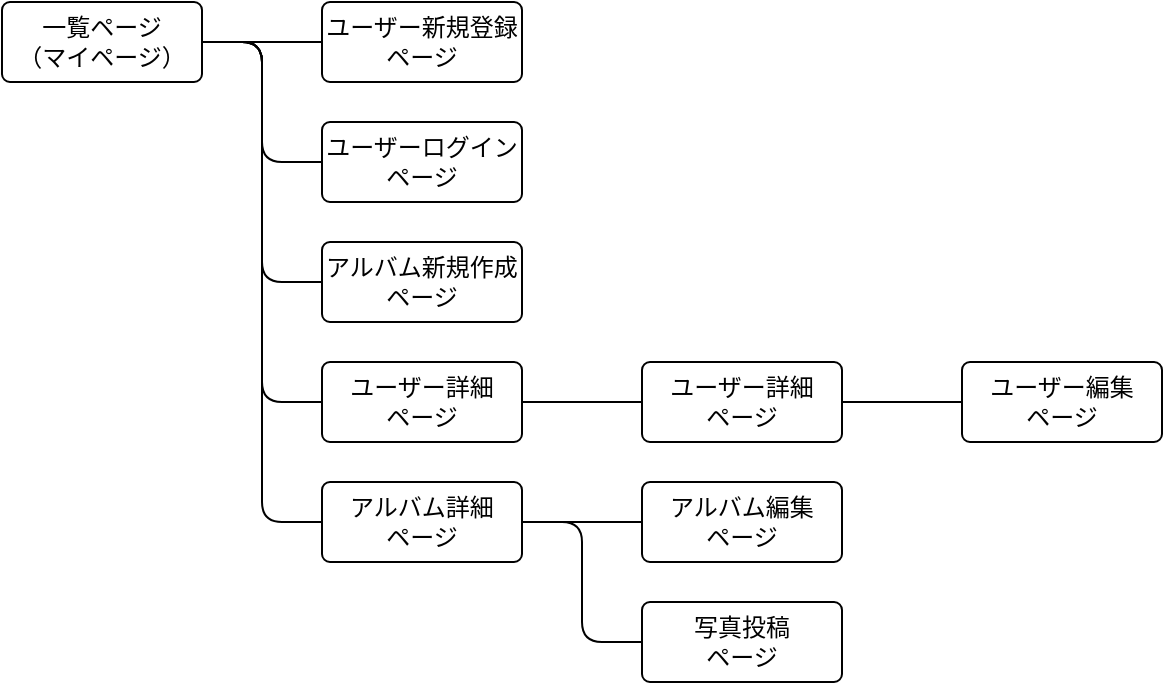 <mxfile>
    <diagram id="3XKL8lXnzgSWCABfMy0Z" name="ページ1">
        <mxGraphModel dx="708" dy="702" grid="1" gridSize="10" guides="1" tooltips="1" connect="1" arrows="1" fold="1" page="1" pageScale="1" pageWidth="827" pageHeight="1169" math="0" shadow="0">
            <root>
                <mxCell id="0"/>
                <mxCell id="1" parent="0"/>
                <mxCell id="10" value="" style="edgeStyle=none;html=1;endArrow=none;endFill=0;" parent="1" source="2" target="3" edge="1">
                    <mxGeometry relative="1" as="geometry"/>
                </mxCell>
                <mxCell id="11" style="edgeStyle=orthogonalEdgeStyle;html=1;entryX=0;entryY=0.5;entryDx=0;entryDy=0;endArrow=none;endFill=0;" parent="1" source="2" target="4" edge="1">
                    <mxGeometry relative="1" as="geometry"/>
                </mxCell>
                <mxCell id="12" style="edgeStyle=orthogonalEdgeStyle;html=1;entryX=0;entryY=0.5;entryDx=0;entryDy=0;endArrow=none;endFill=0;" parent="1" source="2" target="5" edge="1">
                    <mxGeometry relative="1" as="geometry"/>
                </mxCell>
                <mxCell id="13" style="edgeStyle=orthogonalEdgeStyle;html=1;entryX=0;entryY=0.5;entryDx=0;entryDy=0;rounded=1;endArrow=none;endFill=0;" parent="1" source="2" target="6" edge="1">
                    <mxGeometry relative="1" as="geometry"/>
                </mxCell>
                <mxCell id="2" value="一覧ページ&lt;br&gt;（マイページ）" style="rounded=1;arcSize=10;whiteSpace=wrap;html=1;align=center;" parent="1" vertex="1">
                    <mxGeometry x="40" y="80" width="100" height="40" as="geometry"/>
                </mxCell>
                <mxCell id="3" value="ユーザー新規登録ページ" style="rounded=1;arcSize=10;whiteSpace=wrap;html=1;align=center;" parent="1" vertex="1">
                    <mxGeometry x="200" y="80" width="100" height="40" as="geometry"/>
                </mxCell>
                <mxCell id="4" value="ユーザーログインページ" style="rounded=1;arcSize=10;whiteSpace=wrap;html=1;align=center;" parent="1" vertex="1">
                    <mxGeometry x="200" y="140" width="100" height="40" as="geometry"/>
                </mxCell>
                <mxCell id="14" style="edgeStyle=orthogonalEdgeStyle;html=1;entryX=0;entryY=0.5;entryDx=0;entryDy=0;endArrow=none;endFill=0;exitX=1;exitY=0.5;exitDx=0;exitDy=0;" parent="1" source="6" target="8" edge="1">
                    <mxGeometry relative="1" as="geometry"/>
                </mxCell>
                <mxCell id="15" style="edgeStyle=orthogonalEdgeStyle;html=1;entryX=0;entryY=0.5;entryDx=0;entryDy=0;endArrow=none;endFill=0;exitX=1;exitY=0.5;exitDx=0;exitDy=0;" parent="1" source="6" target="7" edge="1">
                    <mxGeometry relative="1" as="geometry"/>
                </mxCell>
                <mxCell id="5" value="アルバム新規作成ページ" style="rounded=1;arcSize=10;whiteSpace=wrap;html=1;align=center;" parent="1" vertex="1">
                    <mxGeometry x="200" y="200" width="100" height="40" as="geometry"/>
                </mxCell>
                <mxCell id="6" value="アルバム詳細&lt;br&gt;ページ" style="rounded=1;arcSize=10;whiteSpace=wrap;html=1;align=center;" parent="1" vertex="1">
                    <mxGeometry x="200" y="320" width="100" height="40" as="geometry"/>
                </mxCell>
                <mxCell id="7" value="写真投稿&lt;br&gt;ページ" style="rounded=1;arcSize=10;whiteSpace=wrap;html=1;align=center;" parent="1" vertex="1">
                    <mxGeometry x="360" y="380" width="100" height="40" as="geometry"/>
                </mxCell>
                <mxCell id="8" value="アルバム編集&lt;br&gt;ページ" style="rounded=1;arcSize=10;whiteSpace=wrap;html=1;align=center;" parent="1" vertex="1">
                    <mxGeometry x="360" y="320" width="100" height="40" as="geometry"/>
                </mxCell>
                <mxCell id="22" value="" style="edgeStyle=orthogonalEdgeStyle;rounded=1;html=1;endArrow=none;endFill=0;startArrow=none;startFill=0;entryX=0;entryY=0.5;entryDx=0;entryDy=0;exitX=1;exitY=0.5;exitDx=0;exitDy=0;" edge="1" parent="1" source="16" target="20">
                    <mxGeometry relative="1" as="geometry">
                        <mxPoint x="320" y="250" as="sourcePoint"/>
                        <mxPoint x="360" y="330" as="targetPoint"/>
                        <Array as="points"/>
                    </mxGeometry>
                </mxCell>
                <mxCell id="16" value="ユーザー詳細&lt;br&gt;ページ" style="rounded=1;arcSize=10;whiteSpace=wrap;html=1;align=center;" vertex="1" parent="1">
                    <mxGeometry x="200" y="260" width="100" height="40" as="geometry"/>
                </mxCell>
                <mxCell id="18" value="" style="endArrow=none;html=1;rounded=1;edgeStyle=entityRelationEdgeStyle;entryX=0;entryY=0.5;entryDx=0;entryDy=0;" edge="1" parent="1" target="16">
                    <mxGeometry relative="1" as="geometry">
                        <mxPoint x="140" y="100" as="sourcePoint"/>
                        <mxPoint x="200" y="300" as="targetPoint"/>
                    </mxGeometry>
                </mxCell>
                <mxCell id="20" value="ユーザー詳細&lt;br&gt;ページ" style="rounded=1;arcSize=10;whiteSpace=wrap;html=1;align=center;" vertex="1" parent="1">
                    <mxGeometry x="360" y="260" width="100" height="40" as="geometry"/>
                </mxCell>
                <mxCell id="23" value="ユーザー編集&lt;br&gt;ページ" style="rounded=1;arcSize=10;whiteSpace=wrap;html=1;align=center;" vertex="1" parent="1">
                    <mxGeometry x="520" y="260" width="100" height="40" as="geometry"/>
                </mxCell>
                <mxCell id="24" value="" style="edgeStyle=orthogonalEdgeStyle;rounded=1;html=1;endArrow=none;endFill=0;startArrow=none;startFill=0;entryX=0;entryY=0.5;entryDx=0;entryDy=0;exitX=1;exitY=0.5;exitDx=0;exitDy=0;" edge="1" parent="1" source="20" target="23">
                    <mxGeometry relative="1" as="geometry">
                        <mxPoint x="310" y="290" as="sourcePoint"/>
                        <mxPoint x="370" y="290" as="targetPoint"/>
                        <Array as="points">
                            <mxPoint x="490" y="280"/>
                            <mxPoint x="490" y="280"/>
                        </Array>
                    </mxGeometry>
                </mxCell>
            </root>
        </mxGraphModel>
    </diagram>
</mxfile>
